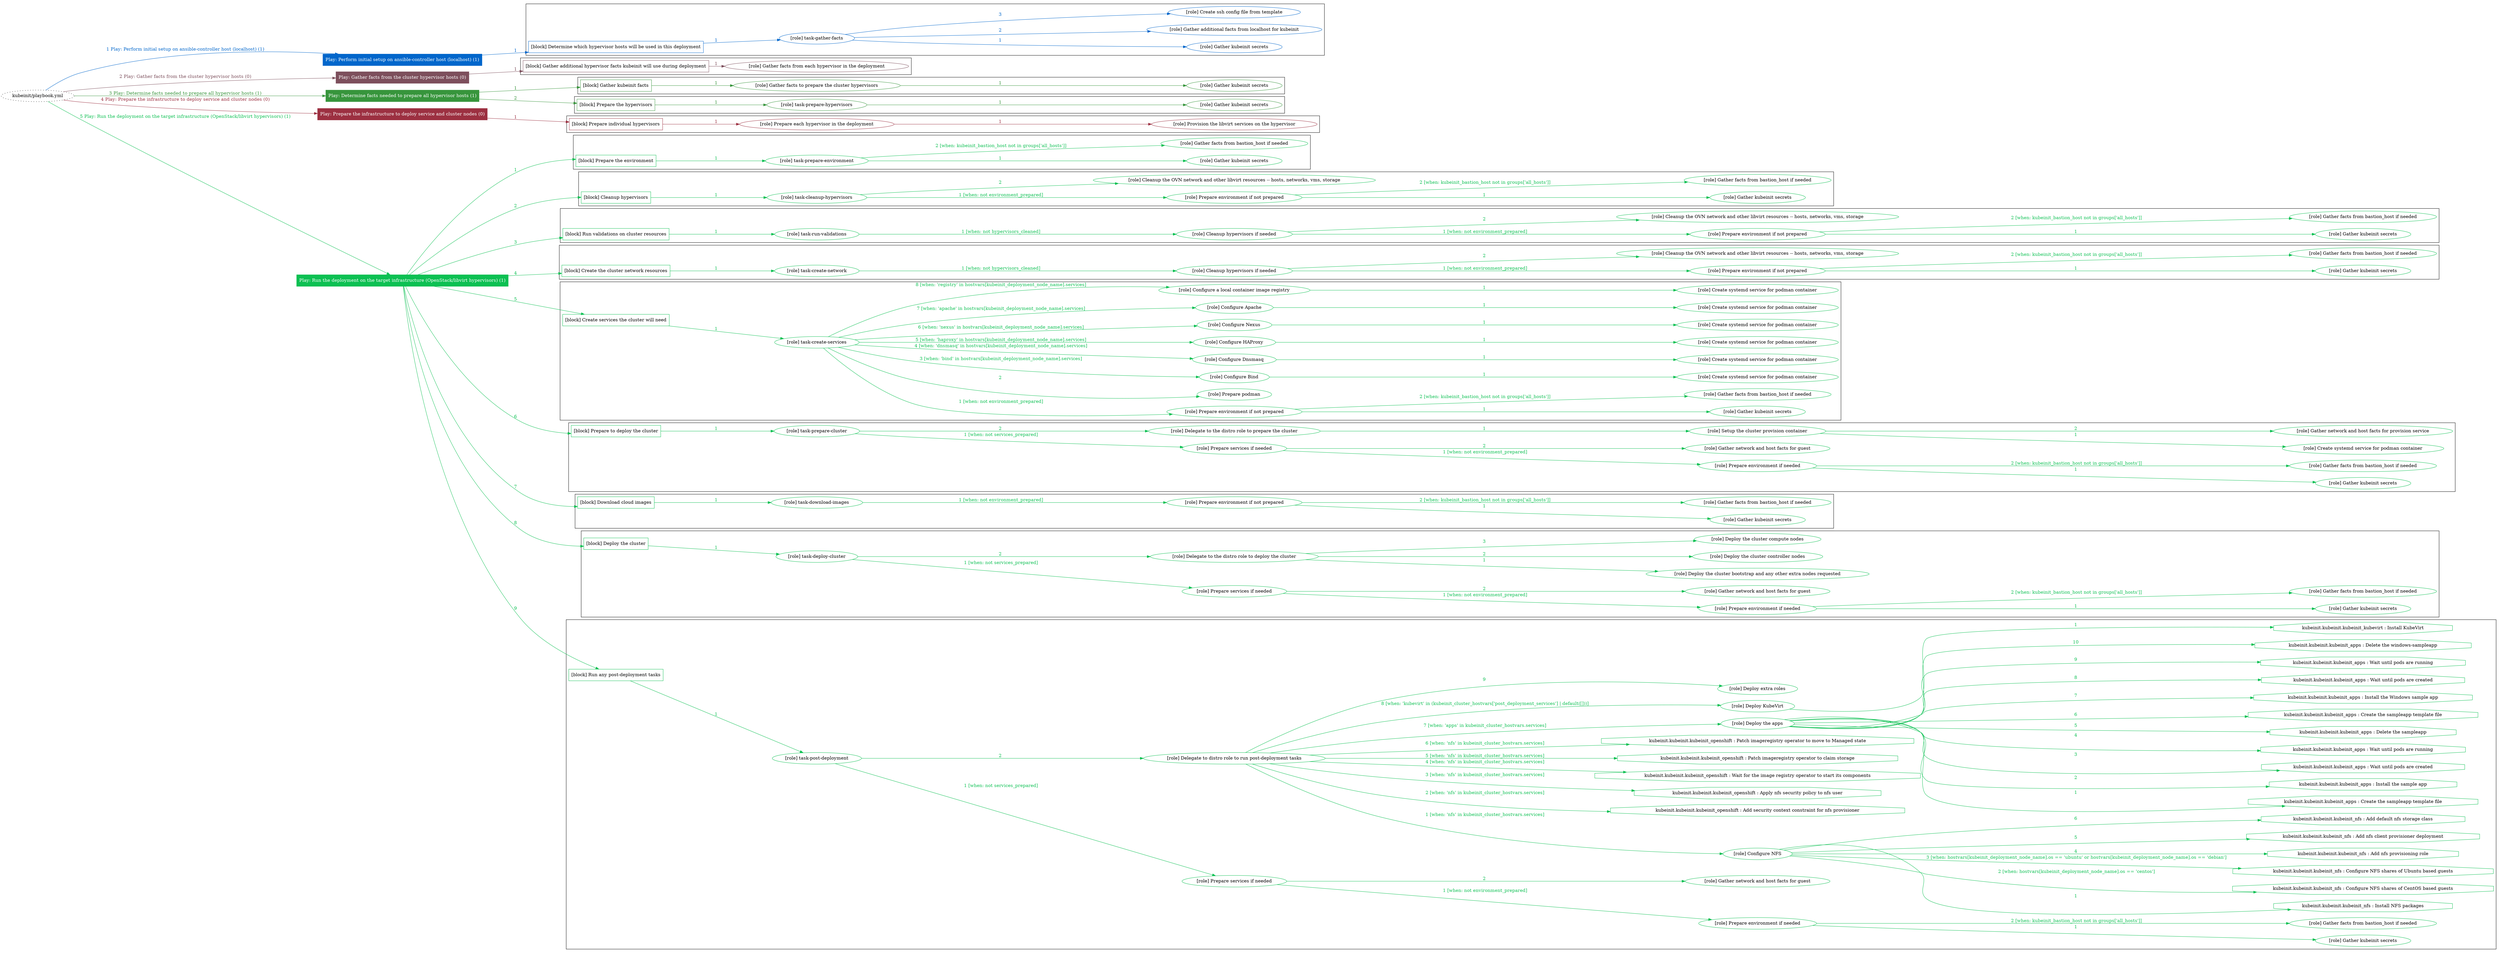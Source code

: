 digraph {
	graph [concentrate=true ordering=in rankdir=LR ratio=fill]
	edge [esep=5 sep=10]
	"kubeinit/playbook.yml" [URL="/home/runner/work/kubeinit/kubeinit/kubeinit/playbook.yml" id=playbook_d7ff18bf style=dotted]
	"kubeinit/playbook.yml" -> play_3ee1ae3d [label="1 Play: Perform initial setup on ansible-controller host (localhost) (1)" color="#0166cb" fontcolor="#0166cb" id=edge_play_3ee1ae3d labeltooltip="1 Play: Perform initial setup on ansible-controller host (localhost) (1)" tooltip="1 Play: Perform initial setup on ansible-controller host (localhost) (1)"]
	subgraph "Play: Perform initial setup on ansible-controller host (localhost) (1)" {
		play_3ee1ae3d [label="Play: Perform initial setup on ansible-controller host (localhost) (1)" URL="/home/runner/work/kubeinit/kubeinit/kubeinit/playbook.yml" color="#0166cb" fontcolor="#ffffff" id=play_3ee1ae3d shape=box style=filled tooltip=localhost]
		play_3ee1ae3d -> block_65e2e54a [label=1 color="#0166cb" fontcolor="#0166cb" id=edge_block_65e2e54a labeltooltip=1 tooltip=1]
		subgraph cluster_block_65e2e54a {
			block_65e2e54a [label="[block] Determine which hypervisor hosts will be used in this deployment" URL="/home/runner/work/kubeinit/kubeinit/kubeinit/playbook.yml" color="#0166cb" id=block_65e2e54a labeltooltip="Determine which hypervisor hosts will be used in this deployment" shape=box tooltip="Determine which hypervisor hosts will be used in this deployment"]
			block_65e2e54a -> role_c64e0e29 [label="1 " color="#0166cb" fontcolor="#0166cb" id=edge_role_c64e0e29 labeltooltip="1 " tooltip="1 "]
			subgraph "task-gather-facts" {
				role_c64e0e29 [label="[role] task-gather-facts" URL="/home/runner/work/kubeinit/kubeinit/kubeinit/playbook.yml" color="#0166cb" id=role_c64e0e29 tooltip="task-gather-facts"]
				role_c64e0e29 -> role_b08be06f [label="1 " color="#0166cb" fontcolor="#0166cb" id=edge_role_b08be06f labeltooltip="1 " tooltip="1 "]
				subgraph "Gather kubeinit secrets" {
					role_b08be06f [label="[role] Gather kubeinit secrets" URL="/home/runner/.ansible/collections/ansible_collections/kubeinit/kubeinit/roles/kubeinit_prepare/tasks/build_hypervisors_group.yml" color="#0166cb" id=role_b08be06f tooltip="Gather kubeinit secrets"]
				}
				role_c64e0e29 -> role_cc99cad4 [label="2 " color="#0166cb" fontcolor="#0166cb" id=edge_role_cc99cad4 labeltooltip="2 " tooltip="2 "]
				subgraph "Gather additional facts from localhost for kubeinit" {
					role_cc99cad4 [label="[role] Gather additional facts from localhost for kubeinit" URL="/home/runner/.ansible/collections/ansible_collections/kubeinit/kubeinit/roles/kubeinit_prepare/tasks/build_hypervisors_group.yml" color="#0166cb" id=role_cc99cad4 tooltip="Gather additional facts from localhost for kubeinit"]
				}
				role_c64e0e29 -> role_6e73726b [label="3 " color="#0166cb" fontcolor="#0166cb" id=edge_role_6e73726b labeltooltip="3 " tooltip="3 "]
				subgraph "Create ssh config file from template" {
					role_6e73726b [label="[role] Create ssh config file from template" URL="/home/runner/.ansible/collections/ansible_collections/kubeinit/kubeinit/roles/kubeinit_prepare/tasks/build_hypervisors_group.yml" color="#0166cb" id=role_6e73726b tooltip="Create ssh config file from template"]
				}
			}
		}
	}
	"kubeinit/playbook.yml" -> play_b983b3db [label="2 Play: Gather facts from the cluster hypervisor hosts (0)" color="#7d4f5c" fontcolor="#7d4f5c" id=edge_play_b983b3db labeltooltip="2 Play: Gather facts from the cluster hypervisor hosts (0)" tooltip="2 Play: Gather facts from the cluster hypervisor hosts (0)"]
	subgraph "Play: Gather facts from the cluster hypervisor hosts (0)" {
		play_b983b3db [label="Play: Gather facts from the cluster hypervisor hosts (0)" URL="/home/runner/work/kubeinit/kubeinit/kubeinit/playbook.yml" color="#7d4f5c" fontcolor="#ffffff" id=play_b983b3db shape=box style=filled tooltip="Play: Gather facts from the cluster hypervisor hosts (0)"]
		play_b983b3db -> block_679325f4 [label=1 color="#7d4f5c" fontcolor="#7d4f5c" id=edge_block_679325f4 labeltooltip=1 tooltip=1]
		subgraph cluster_block_679325f4 {
			block_679325f4 [label="[block] Gather additional hypervisor facts kubeinit will use during deployment" URL="/home/runner/work/kubeinit/kubeinit/kubeinit/playbook.yml" color="#7d4f5c" id=block_679325f4 labeltooltip="Gather additional hypervisor facts kubeinit will use during deployment" shape=box tooltip="Gather additional hypervisor facts kubeinit will use during deployment"]
			block_679325f4 -> role_65ff6534 [label="1 " color="#7d4f5c" fontcolor="#7d4f5c" id=edge_role_65ff6534 labeltooltip="1 " tooltip="1 "]
			subgraph "Gather facts from each hypervisor in the deployment" {
				role_65ff6534 [label="[role] Gather facts from each hypervisor in the deployment" URL="/home/runner/work/kubeinit/kubeinit/kubeinit/playbook.yml" color="#7d4f5c" id=role_65ff6534 tooltip="Gather facts from each hypervisor in the deployment"]
			}
		}
	}
	"kubeinit/playbook.yml" -> play_31929e60 [label="3 Play: Determine facts needed to prepare all hypervisor hosts (1)" color="#37953c" fontcolor="#37953c" id=edge_play_31929e60 labeltooltip="3 Play: Determine facts needed to prepare all hypervisor hosts (1)" tooltip="3 Play: Determine facts needed to prepare all hypervisor hosts (1)"]
	subgraph "Play: Determine facts needed to prepare all hypervisor hosts (1)" {
		play_31929e60 [label="Play: Determine facts needed to prepare all hypervisor hosts (1)" URL="/home/runner/work/kubeinit/kubeinit/kubeinit/playbook.yml" color="#37953c" fontcolor="#ffffff" id=play_31929e60 shape=box style=filled tooltip=localhost]
		play_31929e60 -> block_55082ad6 [label=1 color="#37953c" fontcolor="#37953c" id=edge_block_55082ad6 labeltooltip=1 tooltip=1]
		subgraph cluster_block_55082ad6 {
			block_55082ad6 [label="[block] Gather kubeinit facts" URL="/home/runner/work/kubeinit/kubeinit/kubeinit/playbook.yml" color="#37953c" id=block_55082ad6 labeltooltip="Gather kubeinit facts" shape=box tooltip="Gather kubeinit facts"]
			block_55082ad6 -> role_cd26ceac [label="1 " color="#37953c" fontcolor="#37953c" id=edge_role_cd26ceac labeltooltip="1 " tooltip="1 "]
			subgraph "Gather facts to prepare the cluster hypervisors" {
				role_cd26ceac [label="[role] Gather facts to prepare the cluster hypervisors" URL="/home/runner/work/kubeinit/kubeinit/kubeinit/playbook.yml" color="#37953c" id=role_cd26ceac tooltip="Gather facts to prepare the cluster hypervisors"]
				role_cd26ceac -> role_1fa93a6d [label="1 " color="#37953c" fontcolor="#37953c" id=edge_role_1fa93a6d labeltooltip="1 " tooltip="1 "]
				subgraph "Gather kubeinit secrets" {
					role_1fa93a6d [label="[role] Gather kubeinit secrets" URL="/home/runner/.ansible/collections/ansible_collections/kubeinit/kubeinit/roles/kubeinit_prepare/tasks/gather_kubeinit_facts.yml" color="#37953c" id=role_1fa93a6d tooltip="Gather kubeinit secrets"]
				}
			}
		}
		play_31929e60 -> block_e338b9bc [label=2 color="#37953c" fontcolor="#37953c" id=edge_block_e338b9bc labeltooltip=2 tooltip=2]
		subgraph cluster_block_e338b9bc {
			block_e338b9bc [label="[block] Prepare the hypervisors" URL="/home/runner/work/kubeinit/kubeinit/kubeinit/playbook.yml" color="#37953c" id=block_e338b9bc labeltooltip="Prepare the hypervisors" shape=box tooltip="Prepare the hypervisors"]
			block_e338b9bc -> role_5c413543 [label="1 " color="#37953c" fontcolor="#37953c" id=edge_role_5c413543 labeltooltip="1 " tooltip="1 "]
			subgraph "task-prepare-hypervisors" {
				role_5c413543 [label="[role] task-prepare-hypervisors" URL="/home/runner/work/kubeinit/kubeinit/kubeinit/playbook.yml" color="#37953c" id=role_5c413543 tooltip="task-prepare-hypervisors"]
				role_5c413543 -> role_6d90e6fc [label="1 " color="#37953c" fontcolor="#37953c" id=edge_role_6d90e6fc labeltooltip="1 " tooltip="1 "]
				subgraph "Gather kubeinit secrets" {
					role_6d90e6fc [label="[role] Gather kubeinit secrets" URL="/home/runner/.ansible/collections/ansible_collections/kubeinit/kubeinit/roles/kubeinit_prepare/tasks/gather_kubeinit_facts.yml" color="#37953c" id=role_6d90e6fc tooltip="Gather kubeinit secrets"]
				}
			}
		}
	}
	"kubeinit/playbook.yml" -> play_e8cfeb0b [label="4 Play: Prepare the infrastructure to deploy service and cluster nodes (0)" color="#9c3041" fontcolor="#9c3041" id=edge_play_e8cfeb0b labeltooltip="4 Play: Prepare the infrastructure to deploy service and cluster nodes (0)" tooltip="4 Play: Prepare the infrastructure to deploy service and cluster nodes (0)"]
	subgraph "Play: Prepare the infrastructure to deploy service and cluster nodes (0)" {
		play_e8cfeb0b [label="Play: Prepare the infrastructure to deploy service and cluster nodes (0)" URL="/home/runner/work/kubeinit/kubeinit/kubeinit/playbook.yml" color="#9c3041" fontcolor="#ffffff" id=play_e8cfeb0b shape=box style=filled tooltip="Play: Prepare the infrastructure to deploy service and cluster nodes (0)"]
		play_e8cfeb0b -> block_1cf1b6fb [label=1 color="#9c3041" fontcolor="#9c3041" id=edge_block_1cf1b6fb labeltooltip=1 tooltip=1]
		subgraph cluster_block_1cf1b6fb {
			block_1cf1b6fb [label="[block] Prepare individual hypervisors" URL="/home/runner/work/kubeinit/kubeinit/kubeinit/playbook.yml" color="#9c3041" id=block_1cf1b6fb labeltooltip="Prepare individual hypervisors" shape=box tooltip="Prepare individual hypervisors"]
			block_1cf1b6fb -> role_6ac475ec [label="1 " color="#9c3041" fontcolor="#9c3041" id=edge_role_6ac475ec labeltooltip="1 " tooltip="1 "]
			subgraph "Prepare each hypervisor in the deployment" {
				role_6ac475ec [label="[role] Prepare each hypervisor in the deployment" URL="/home/runner/work/kubeinit/kubeinit/kubeinit/playbook.yml" color="#9c3041" id=role_6ac475ec tooltip="Prepare each hypervisor in the deployment"]
				role_6ac475ec -> role_82bb49d2 [label="1 " color="#9c3041" fontcolor="#9c3041" id=edge_role_82bb49d2 labeltooltip="1 " tooltip="1 "]
				subgraph "Provision the libvirt services on the hypervisor" {
					role_82bb49d2 [label="[role] Provision the libvirt services on the hypervisor" URL="/home/runner/.ansible/collections/ansible_collections/kubeinit/kubeinit/roles/kubeinit_prepare/tasks/prepare_hypervisor.yml" color="#9c3041" id=role_82bb49d2 tooltip="Provision the libvirt services on the hypervisor"]
				}
			}
		}
	}
	"kubeinit/playbook.yml" -> play_f67b6af0 [label="5 Play: Run the deployment on the target infrastructure (OpenStack/libvirt hypervisors) (1)" color="#0cc052" fontcolor="#0cc052" id=edge_play_f67b6af0 labeltooltip="5 Play: Run the deployment on the target infrastructure (OpenStack/libvirt hypervisors) (1)" tooltip="5 Play: Run the deployment on the target infrastructure (OpenStack/libvirt hypervisors) (1)"]
	subgraph "Play: Run the deployment on the target infrastructure (OpenStack/libvirt hypervisors) (1)" {
		play_f67b6af0 [label="Play: Run the deployment on the target infrastructure (OpenStack/libvirt hypervisors) (1)" URL="/home/runner/work/kubeinit/kubeinit/kubeinit/playbook.yml" color="#0cc052" fontcolor="#ffffff" id=play_f67b6af0 shape=box style=filled tooltip=localhost]
		play_f67b6af0 -> block_64fb7a37 [label=1 color="#0cc052" fontcolor="#0cc052" id=edge_block_64fb7a37 labeltooltip=1 tooltip=1]
		subgraph cluster_block_64fb7a37 {
			block_64fb7a37 [label="[block] Prepare the environment" URL="/home/runner/work/kubeinit/kubeinit/kubeinit/playbook.yml" color="#0cc052" id=block_64fb7a37 labeltooltip="Prepare the environment" shape=box tooltip="Prepare the environment"]
			block_64fb7a37 -> role_7431d315 [label="1 " color="#0cc052" fontcolor="#0cc052" id=edge_role_7431d315 labeltooltip="1 " tooltip="1 "]
			subgraph "task-prepare-environment" {
				role_7431d315 [label="[role] task-prepare-environment" URL="/home/runner/work/kubeinit/kubeinit/kubeinit/playbook.yml" color="#0cc052" id=role_7431d315 tooltip="task-prepare-environment"]
				role_7431d315 -> role_21724d4e [label="1 " color="#0cc052" fontcolor="#0cc052" id=edge_role_21724d4e labeltooltip="1 " tooltip="1 "]
				subgraph "Gather kubeinit secrets" {
					role_21724d4e [label="[role] Gather kubeinit secrets" URL="/home/runner/.ansible/collections/ansible_collections/kubeinit/kubeinit/roles/kubeinit_prepare/tasks/gather_kubeinit_facts.yml" color="#0cc052" id=role_21724d4e tooltip="Gather kubeinit secrets"]
				}
				role_7431d315 -> role_02a9cecf [label="2 [when: kubeinit_bastion_host not in groups['all_hosts']]" color="#0cc052" fontcolor="#0cc052" id=edge_role_02a9cecf labeltooltip="2 [when: kubeinit_bastion_host not in groups['all_hosts']]" tooltip="2 [when: kubeinit_bastion_host not in groups['all_hosts']]"]
				subgraph "Gather facts from bastion_host if needed" {
					role_02a9cecf [label="[role] Gather facts from bastion_host if needed" URL="/home/runner/.ansible/collections/ansible_collections/kubeinit/kubeinit/roles/kubeinit_prepare/tasks/main.yml" color="#0cc052" id=role_02a9cecf tooltip="Gather facts from bastion_host if needed"]
				}
			}
		}
		play_f67b6af0 -> block_67c8427e [label=2 color="#0cc052" fontcolor="#0cc052" id=edge_block_67c8427e labeltooltip=2 tooltip=2]
		subgraph cluster_block_67c8427e {
			block_67c8427e [label="[block] Cleanup hypervisors" URL="/home/runner/work/kubeinit/kubeinit/kubeinit/playbook.yml" color="#0cc052" id=block_67c8427e labeltooltip="Cleanup hypervisors" shape=box tooltip="Cleanup hypervisors"]
			block_67c8427e -> role_3658daec [label="1 " color="#0cc052" fontcolor="#0cc052" id=edge_role_3658daec labeltooltip="1 " tooltip="1 "]
			subgraph "task-cleanup-hypervisors" {
				role_3658daec [label="[role] task-cleanup-hypervisors" URL="/home/runner/work/kubeinit/kubeinit/kubeinit/playbook.yml" color="#0cc052" id=role_3658daec tooltip="task-cleanup-hypervisors"]
				role_3658daec -> role_02a9935c [label="1 [when: not environment_prepared]" color="#0cc052" fontcolor="#0cc052" id=edge_role_02a9935c labeltooltip="1 [when: not environment_prepared]" tooltip="1 [when: not environment_prepared]"]
				subgraph "Prepare environment if not prepared" {
					role_02a9935c [label="[role] Prepare environment if not prepared" URL="/home/runner/.ansible/collections/ansible_collections/kubeinit/kubeinit/roles/kubeinit_libvirt/tasks/cleanup_hypervisors.yml" color="#0cc052" id=role_02a9935c tooltip="Prepare environment if not prepared"]
					role_02a9935c -> role_c7944ed3 [label="1 " color="#0cc052" fontcolor="#0cc052" id=edge_role_c7944ed3 labeltooltip="1 " tooltip="1 "]
					subgraph "Gather kubeinit secrets" {
						role_c7944ed3 [label="[role] Gather kubeinit secrets" URL="/home/runner/.ansible/collections/ansible_collections/kubeinit/kubeinit/roles/kubeinit_prepare/tasks/gather_kubeinit_facts.yml" color="#0cc052" id=role_c7944ed3 tooltip="Gather kubeinit secrets"]
					}
					role_02a9935c -> role_986a1728 [label="2 [when: kubeinit_bastion_host not in groups['all_hosts']]" color="#0cc052" fontcolor="#0cc052" id=edge_role_986a1728 labeltooltip="2 [when: kubeinit_bastion_host not in groups['all_hosts']]" tooltip="2 [when: kubeinit_bastion_host not in groups['all_hosts']]"]
					subgraph "Gather facts from bastion_host if needed" {
						role_986a1728 [label="[role] Gather facts from bastion_host if needed" URL="/home/runner/.ansible/collections/ansible_collections/kubeinit/kubeinit/roles/kubeinit_prepare/tasks/main.yml" color="#0cc052" id=role_986a1728 tooltip="Gather facts from bastion_host if needed"]
					}
				}
				role_3658daec -> role_862fd041 [label="2 " color="#0cc052" fontcolor="#0cc052" id=edge_role_862fd041 labeltooltip="2 " tooltip="2 "]
				subgraph "Cleanup the OVN network and other libvirt resources -- hosts, networks, vms, storage" {
					role_862fd041 [label="[role] Cleanup the OVN network and other libvirt resources -- hosts, networks, vms, storage" URL="/home/runner/.ansible/collections/ansible_collections/kubeinit/kubeinit/roles/kubeinit_libvirt/tasks/cleanup_hypervisors.yml" color="#0cc052" id=role_862fd041 tooltip="Cleanup the OVN network and other libvirt resources -- hosts, networks, vms, storage"]
				}
			}
		}
		play_f67b6af0 -> block_4fde4205 [label=3 color="#0cc052" fontcolor="#0cc052" id=edge_block_4fde4205 labeltooltip=3 tooltip=3]
		subgraph cluster_block_4fde4205 {
			block_4fde4205 [label="[block] Run validations on cluster resources" URL="/home/runner/work/kubeinit/kubeinit/kubeinit/playbook.yml" color="#0cc052" id=block_4fde4205 labeltooltip="Run validations on cluster resources" shape=box tooltip="Run validations on cluster resources"]
			block_4fde4205 -> role_6917bd1e [label="1 " color="#0cc052" fontcolor="#0cc052" id=edge_role_6917bd1e labeltooltip="1 " tooltip="1 "]
			subgraph "task-run-validations" {
				role_6917bd1e [label="[role] task-run-validations" URL="/home/runner/work/kubeinit/kubeinit/kubeinit/playbook.yml" color="#0cc052" id=role_6917bd1e tooltip="task-run-validations"]
				role_6917bd1e -> role_d82bd377 [label="1 [when: not hypervisors_cleaned]" color="#0cc052" fontcolor="#0cc052" id=edge_role_d82bd377 labeltooltip="1 [when: not hypervisors_cleaned]" tooltip="1 [when: not hypervisors_cleaned]"]
				subgraph "Cleanup hypervisors if needed" {
					role_d82bd377 [label="[role] Cleanup hypervisors if needed" URL="/home/runner/.ansible/collections/ansible_collections/kubeinit/kubeinit/roles/kubeinit_validations/tasks/main.yml" color="#0cc052" id=role_d82bd377 tooltip="Cleanup hypervisors if needed"]
					role_d82bd377 -> role_fe5ed19d [label="1 [when: not environment_prepared]" color="#0cc052" fontcolor="#0cc052" id=edge_role_fe5ed19d labeltooltip="1 [when: not environment_prepared]" tooltip="1 [when: not environment_prepared]"]
					subgraph "Prepare environment if not prepared" {
						role_fe5ed19d [label="[role] Prepare environment if not prepared" URL="/home/runner/.ansible/collections/ansible_collections/kubeinit/kubeinit/roles/kubeinit_libvirt/tasks/cleanup_hypervisors.yml" color="#0cc052" id=role_fe5ed19d tooltip="Prepare environment if not prepared"]
						role_fe5ed19d -> role_335c8f19 [label="1 " color="#0cc052" fontcolor="#0cc052" id=edge_role_335c8f19 labeltooltip="1 " tooltip="1 "]
						subgraph "Gather kubeinit secrets" {
							role_335c8f19 [label="[role] Gather kubeinit secrets" URL="/home/runner/.ansible/collections/ansible_collections/kubeinit/kubeinit/roles/kubeinit_prepare/tasks/gather_kubeinit_facts.yml" color="#0cc052" id=role_335c8f19 tooltip="Gather kubeinit secrets"]
						}
						role_fe5ed19d -> role_9db65bc8 [label="2 [when: kubeinit_bastion_host not in groups['all_hosts']]" color="#0cc052" fontcolor="#0cc052" id=edge_role_9db65bc8 labeltooltip="2 [when: kubeinit_bastion_host not in groups['all_hosts']]" tooltip="2 [when: kubeinit_bastion_host not in groups['all_hosts']]"]
						subgraph "Gather facts from bastion_host if needed" {
							role_9db65bc8 [label="[role] Gather facts from bastion_host if needed" URL="/home/runner/.ansible/collections/ansible_collections/kubeinit/kubeinit/roles/kubeinit_prepare/tasks/main.yml" color="#0cc052" id=role_9db65bc8 tooltip="Gather facts from bastion_host if needed"]
						}
					}
					role_d82bd377 -> role_f9c09a36 [label="2 " color="#0cc052" fontcolor="#0cc052" id=edge_role_f9c09a36 labeltooltip="2 " tooltip="2 "]
					subgraph "Cleanup the OVN network and other libvirt resources -- hosts, networks, vms, storage" {
						role_f9c09a36 [label="[role] Cleanup the OVN network and other libvirt resources -- hosts, networks, vms, storage" URL="/home/runner/.ansible/collections/ansible_collections/kubeinit/kubeinit/roles/kubeinit_libvirt/tasks/cleanup_hypervisors.yml" color="#0cc052" id=role_f9c09a36 tooltip="Cleanup the OVN network and other libvirt resources -- hosts, networks, vms, storage"]
					}
				}
			}
		}
		play_f67b6af0 -> block_c8aa580d [label=4 color="#0cc052" fontcolor="#0cc052" id=edge_block_c8aa580d labeltooltip=4 tooltip=4]
		subgraph cluster_block_c8aa580d {
			block_c8aa580d [label="[block] Create the cluster network resources" URL="/home/runner/work/kubeinit/kubeinit/kubeinit/playbook.yml" color="#0cc052" id=block_c8aa580d labeltooltip="Create the cluster network resources" shape=box tooltip="Create the cluster network resources"]
			block_c8aa580d -> role_5cf7c354 [label="1 " color="#0cc052" fontcolor="#0cc052" id=edge_role_5cf7c354 labeltooltip="1 " tooltip="1 "]
			subgraph "task-create-network" {
				role_5cf7c354 [label="[role] task-create-network" URL="/home/runner/work/kubeinit/kubeinit/kubeinit/playbook.yml" color="#0cc052" id=role_5cf7c354 tooltip="task-create-network"]
				role_5cf7c354 -> role_881dcae1 [label="1 [when: not hypervisors_cleaned]" color="#0cc052" fontcolor="#0cc052" id=edge_role_881dcae1 labeltooltip="1 [when: not hypervisors_cleaned]" tooltip="1 [when: not hypervisors_cleaned]"]
				subgraph "Cleanup hypervisors if needed" {
					role_881dcae1 [label="[role] Cleanup hypervisors if needed" URL="/home/runner/.ansible/collections/ansible_collections/kubeinit/kubeinit/roles/kubeinit_libvirt/tasks/create_network.yml" color="#0cc052" id=role_881dcae1 tooltip="Cleanup hypervisors if needed"]
					role_881dcae1 -> role_0bccb54e [label="1 [when: not environment_prepared]" color="#0cc052" fontcolor="#0cc052" id=edge_role_0bccb54e labeltooltip="1 [when: not environment_prepared]" tooltip="1 [when: not environment_prepared]"]
					subgraph "Prepare environment if not prepared" {
						role_0bccb54e [label="[role] Prepare environment if not prepared" URL="/home/runner/.ansible/collections/ansible_collections/kubeinit/kubeinit/roles/kubeinit_libvirt/tasks/cleanup_hypervisors.yml" color="#0cc052" id=role_0bccb54e tooltip="Prepare environment if not prepared"]
						role_0bccb54e -> role_f603e9ae [label="1 " color="#0cc052" fontcolor="#0cc052" id=edge_role_f603e9ae labeltooltip="1 " tooltip="1 "]
						subgraph "Gather kubeinit secrets" {
							role_f603e9ae [label="[role] Gather kubeinit secrets" URL="/home/runner/.ansible/collections/ansible_collections/kubeinit/kubeinit/roles/kubeinit_prepare/tasks/gather_kubeinit_facts.yml" color="#0cc052" id=role_f603e9ae tooltip="Gather kubeinit secrets"]
						}
						role_0bccb54e -> role_dd976c96 [label="2 [when: kubeinit_bastion_host not in groups['all_hosts']]" color="#0cc052" fontcolor="#0cc052" id=edge_role_dd976c96 labeltooltip="2 [when: kubeinit_bastion_host not in groups['all_hosts']]" tooltip="2 [when: kubeinit_bastion_host not in groups['all_hosts']]"]
						subgraph "Gather facts from bastion_host if needed" {
							role_dd976c96 [label="[role] Gather facts from bastion_host if needed" URL="/home/runner/.ansible/collections/ansible_collections/kubeinit/kubeinit/roles/kubeinit_prepare/tasks/main.yml" color="#0cc052" id=role_dd976c96 tooltip="Gather facts from bastion_host if needed"]
						}
					}
					role_881dcae1 -> role_a6e5c8b8 [label="2 " color="#0cc052" fontcolor="#0cc052" id=edge_role_a6e5c8b8 labeltooltip="2 " tooltip="2 "]
					subgraph "Cleanup the OVN network and other libvirt resources -- hosts, networks, vms, storage" {
						role_a6e5c8b8 [label="[role] Cleanup the OVN network and other libvirt resources -- hosts, networks, vms, storage" URL="/home/runner/.ansible/collections/ansible_collections/kubeinit/kubeinit/roles/kubeinit_libvirt/tasks/cleanup_hypervisors.yml" color="#0cc052" id=role_a6e5c8b8 tooltip="Cleanup the OVN network and other libvirt resources -- hosts, networks, vms, storage"]
					}
				}
			}
		}
		play_f67b6af0 -> block_608940cc [label=5 color="#0cc052" fontcolor="#0cc052" id=edge_block_608940cc labeltooltip=5 tooltip=5]
		subgraph cluster_block_608940cc {
			block_608940cc [label="[block] Create services the cluster will need" URL="/home/runner/work/kubeinit/kubeinit/kubeinit/playbook.yml" color="#0cc052" id=block_608940cc labeltooltip="Create services the cluster will need" shape=box tooltip="Create services the cluster will need"]
			block_608940cc -> role_82a4c224 [label="1 " color="#0cc052" fontcolor="#0cc052" id=edge_role_82a4c224 labeltooltip="1 " tooltip="1 "]
			subgraph "task-create-services" {
				role_82a4c224 [label="[role] task-create-services" URL="/home/runner/work/kubeinit/kubeinit/kubeinit/playbook.yml" color="#0cc052" id=role_82a4c224 tooltip="task-create-services"]
				role_82a4c224 -> role_10ace13d [label="1 [when: not environment_prepared]" color="#0cc052" fontcolor="#0cc052" id=edge_role_10ace13d labeltooltip="1 [when: not environment_prepared]" tooltip="1 [when: not environment_prepared]"]
				subgraph "Prepare environment if not prepared" {
					role_10ace13d [label="[role] Prepare environment if not prepared" URL="/home/runner/.ansible/collections/ansible_collections/kubeinit/kubeinit/roles/kubeinit_services/tasks/main.yml" color="#0cc052" id=role_10ace13d tooltip="Prepare environment if not prepared"]
					role_10ace13d -> role_75b17b51 [label="1 " color="#0cc052" fontcolor="#0cc052" id=edge_role_75b17b51 labeltooltip="1 " tooltip="1 "]
					subgraph "Gather kubeinit secrets" {
						role_75b17b51 [label="[role] Gather kubeinit secrets" URL="/home/runner/.ansible/collections/ansible_collections/kubeinit/kubeinit/roles/kubeinit_prepare/tasks/gather_kubeinit_facts.yml" color="#0cc052" id=role_75b17b51 tooltip="Gather kubeinit secrets"]
					}
					role_10ace13d -> role_5935a2e0 [label="2 [when: kubeinit_bastion_host not in groups['all_hosts']]" color="#0cc052" fontcolor="#0cc052" id=edge_role_5935a2e0 labeltooltip="2 [when: kubeinit_bastion_host not in groups['all_hosts']]" tooltip="2 [when: kubeinit_bastion_host not in groups['all_hosts']]"]
					subgraph "Gather facts from bastion_host if needed" {
						role_5935a2e0 [label="[role] Gather facts from bastion_host if needed" URL="/home/runner/.ansible/collections/ansible_collections/kubeinit/kubeinit/roles/kubeinit_prepare/tasks/main.yml" color="#0cc052" id=role_5935a2e0 tooltip="Gather facts from bastion_host if needed"]
					}
				}
				role_82a4c224 -> role_8bedca33 [label="2 " color="#0cc052" fontcolor="#0cc052" id=edge_role_8bedca33 labeltooltip="2 " tooltip="2 "]
				subgraph "Prepare podman" {
					role_8bedca33 [label="[role] Prepare podman" URL="/home/runner/.ansible/collections/ansible_collections/kubeinit/kubeinit/roles/kubeinit_services/tasks/00_create_service_pod.yml" color="#0cc052" id=role_8bedca33 tooltip="Prepare podman"]
				}
				role_82a4c224 -> role_34a87c02 [label="3 [when: 'bind' in hostvars[kubeinit_deployment_node_name].services]" color="#0cc052" fontcolor="#0cc052" id=edge_role_34a87c02 labeltooltip="3 [when: 'bind' in hostvars[kubeinit_deployment_node_name].services]" tooltip="3 [when: 'bind' in hostvars[kubeinit_deployment_node_name].services]"]
				subgraph "Configure Bind" {
					role_34a87c02 [label="[role] Configure Bind" URL="/home/runner/.ansible/collections/ansible_collections/kubeinit/kubeinit/roles/kubeinit_services/tasks/start_services_containers.yml" color="#0cc052" id=role_34a87c02 tooltip="Configure Bind"]
					role_34a87c02 -> role_83adfef1 [label="1 " color="#0cc052" fontcolor="#0cc052" id=edge_role_83adfef1 labeltooltip="1 " tooltip="1 "]
					subgraph "Create systemd service for podman container" {
						role_83adfef1 [label="[role] Create systemd service for podman container" URL="/home/runner/.ansible/collections/ansible_collections/kubeinit/kubeinit/roles/kubeinit_bind/tasks/main.yml" color="#0cc052" id=role_83adfef1 tooltip="Create systemd service for podman container"]
					}
				}
				role_82a4c224 -> role_78e7d787 [label="4 [when: 'dnsmasq' in hostvars[kubeinit_deployment_node_name].services]" color="#0cc052" fontcolor="#0cc052" id=edge_role_78e7d787 labeltooltip="4 [when: 'dnsmasq' in hostvars[kubeinit_deployment_node_name].services]" tooltip="4 [when: 'dnsmasq' in hostvars[kubeinit_deployment_node_name].services]"]
				subgraph "Configure Dnsmasq" {
					role_78e7d787 [label="[role] Configure Dnsmasq" URL="/home/runner/.ansible/collections/ansible_collections/kubeinit/kubeinit/roles/kubeinit_services/tasks/start_services_containers.yml" color="#0cc052" id=role_78e7d787 tooltip="Configure Dnsmasq"]
					role_78e7d787 -> role_37ee474c [label="1 " color="#0cc052" fontcolor="#0cc052" id=edge_role_37ee474c labeltooltip="1 " tooltip="1 "]
					subgraph "Create systemd service for podman container" {
						role_37ee474c [label="[role] Create systemd service for podman container" URL="/home/runner/.ansible/collections/ansible_collections/kubeinit/kubeinit/roles/kubeinit_dnsmasq/tasks/main.yml" color="#0cc052" id=role_37ee474c tooltip="Create systemd service for podman container"]
					}
				}
				role_82a4c224 -> role_1b448fbf [label="5 [when: 'haproxy' in hostvars[kubeinit_deployment_node_name].services]" color="#0cc052" fontcolor="#0cc052" id=edge_role_1b448fbf labeltooltip="5 [when: 'haproxy' in hostvars[kubeinit_deployment_node_name].services]" tooltip="5 [when: 'haproxy' in hostvars[kubeinit_deployment_node_name].services]"]
				subgraph "Configure HAProxy" {
					role_1b448fbf [label="[role] Configure HAProxy" URL="/home/runner/.ansible/collections/ansible_collections/kubeinit/kubeinit/roles/kubeinit_services/tasks/start_services_containers.yml" color="#0cc052" id=role_1b448fbf tooltip="Configure HAProxy"]
					role_1b448fbf -> role_7e6c1227 [label="1 " color="#0cc052" fontcolor="#0cc052" id=edge_role_7e6c1227 labeltooltip="1 " tooltip="1 "]
					subgraph "Create systemd service for podman container" {
						role_7e6c1227 [label="[role] Create systemd service for podman container" URL="/home/runner/.ansible/collections/ansible_collections/kubeinit/kubeinit/roles/kubeinit_haproxy/tasks/main.yml" color="#0cc052" id=role_7e6c1227 tooltip="Create systemd service for podman container"]
					}
				}
				role_82a4c224 -> role_3c766b45 [label="6 [when: 'nexus' in hostvars[kubeinit_deployment_node_name].services]" color="#0cc052" fontcolor="#0cc052" id=edge_role_3c766b45 labeltooltip="6 [when: 'nexus' in hostvars[kubeinit_deployment_node_name].services]" tooltip="6 [when: 'nexus' in hostvars[kubeinit_deployment_node_name].services]"]
				subgraph "Configure Nexus" {
					role_3c766b45 [label="[role] Configure Nexus" URL="/home/runner/.ansible/collections/ansible_collections/kubeinit/kubeinit/roles/kubeinit_services/tasks/start_services_containers.yml" color="#0cc052" id=role_3c766b45 tooltip="Configure Nexus"]
					role_3c766b45 -> role_fbd0d466 [label="1 " color="#0cc052" fontcolor="#0cc052" id=edge_role_fbd0d466 labeltooltip="1 " tooltip="1 "]
					subgraph "Create systemd service for podman container" {
						role_fbd0d466 [label="[role] Create systemd service for podman container" URL="/home/runner/.ansible/collections/ansible_collections/kubeinit/kubeinit/roles/kubeinit_nexus/tasks/main.yml" color="#0cc052" id=role_fbd0d466 tooltip="Create systemd service for podman container"]
					}
				}
				role_82a4c224 -> role_286770d3 [label="7 [when: 'apache' in hostvars[kubeinit_deployment_node_name].services]" color="#0cc052" fontcolor="#0cc052" id=edge_role_286770d3 labeltooltip="7 [when: 'apache' in hostvars[kubeinit_deployment_node_name].services]" tooltip="7 [when: 'apache' in hostvars[kubeinit_deployment_node_name].services]"]
				subgraph "Configure Apache" {
					role_286770d3 [label="[role] Configure Apache" URL="/home/runner/.ansible/collections/ansible_collections/kubeinit/kubeinit/roles/kubeinit_services/tasks/start_services_containers.yml" color="#0cc052" id=role_286770d3 tooltip="Configure Apache"]
					role_286770d3 -> role_ff8392d7 [label="1 " color="#0cc052" fontcolor="#0cc052" id=edge_role_ff8392d7 labeltooltip="1 " tooltip="1 "]
					subgraph "Create systemd service for podman container" {
						role_ff8392d7 [label="[role] Create systemd service for podman container" URL="/home/runner/.ansible/collections/ansible_collections/kubeinit/kubeinit/roles/kubeinit_apache/tasks/main.yml" color="#0cc052" id=role_ff8392d7 tooltip="Create systemd service for podman container"]
					}
				}
				role_82a4c224 -> role_303fc7b3 [label="8 [when: 'registry' in hostvars[kubeinit_deployment_node_name].services]" color="#0cc052" fontcolor="#0cc052" id=edge_role_303fc7b3 labeltooltip="8 [when: 'registry' in hostvars[kubeinit_deployment_node_name].services]" tooltip="8 [when: 'registry' in hostvars[kubeinit_deployment_node_name].services]"]
				subgraph "Configure a local container image registry" {
					role_303fc7b3 [label="[role] Configure a local container image registry" URL="/home/runner/.ansible/collections/ansible_collections/kubeinit/kubeinit/roles/kubeinit_services/tasks/start_services_containers.yml" color="#0cc052" id=role_303fc7b3 tooltip="Configure a local container image registry"]
					role_303fc7b3 -> role_3b19b8ae [label="1 " color="#0cc052" fontcolor="#0cc052" id=edge_role_3b19b8ae labeltooltip="1 " tooltip="1 "]
					subgraph "Create systemd service for podman container" {
						role_3b19b8ae [label="[role] Create systemd service for podman container" URL="/home/runner/.ansible/collections/ansible_collections/kubeinit/kubeinit/roles/kubeinit_registry/tasks/main.yml" color="#0cc052" id=role_3b19b8ae tooltip="Create systemd service for podman container"]
					}
				}
			}
		}
		play_f67b6af0 -> block_555fc947 [label=6 color="#0cc052" fontcolor="#0cc052" id=edge_block_555fc947 labeltooltip=6 tooltip=6]
		subgraph cluster_block_555fc947 {
			block_555fc947 [label="[block] Prepare to deploy the cluster" URL="/home/runner/work/kubeinit/kubeinit/kubeinit/playbook.yml" color="#0cc052" id=block_555fc947 labeltooltip="Prepare to deploy the cluster" shape=box tooltip="Prepare to deploy the cluster"]
			block_555fc947 -> role_e27f92ec [label="1 " color="#0cc052" fontcolor="#0cc052" id=edge_role_e27f92ec labeltooltip="1 " tooltip="1 "]
			subgraph "task-prepare-cluster" {
				role_e27f92ec [label="[role] task-prepare-cluster" URL="/home/runner/work/kubeinit/kubeinit/kubeinit/playbook.yml" color="#0cc052" id=role_e27f92ec tooltip="task-prepare-cluster"]
				role_e27f92ec -> role_49248073 [label="1 [when: not services_prepared]" color="#0cc052" fontcolor="#0cc052" id=edge_role_49248073 labeltooltip="1 [when: not services_prepared]" tooltip="1 [when: not services_prepared]"]
				subgraph "Prepare services if needed" {
					role_49248073 [label="[role] Prepare services if needed" URL="/home/runner/.ansible/collections/ansible_collections/kubeinit/kubeinit/roles/kubeinit_prepare/tasks/prepare_cluster.yml" color="#0cc052" id=role_49248073 tooltip="Prepare services if needed"]
					role_49248073 -> role_a23ef3e8 [label="1 [when: not environment_prepared]" color="#0cc052" fontcolor="#0cc052" id=edge_role_a23ef3e8 labeltooltip="1 [when: not environment_prepared]" tooltip="1 [when: not environment_prepared]"]
					subgraph "Prepare environment if needed" {
						role_a23ef3e8 [label="[role] Prepare environment if needed" URL="/home/runner/.ansible/collections/ansible_collections/kubeinit/kubeinit/roles/kubeinit_services/tasks/prepare_services.yml" color="#0cc052" id=role_a23ef3e8 tooltip="Prepare environment if needed"]
						role_a23ef3e8 -> role_f9cf3b0d [label="1 " color="#0cc052" fontcolor="#0cc052" id=edge_role_f9cf3b0d labeltooltip="1 " tooltip="1 "]
						subgraph "Gather kubeinit secrets" {
							role_f9cf3b0d [label="[role] Gather kubeinit secrets" URL="/home/runner/.ansible/collections/ansible_collections/kubeinit/kubeinit/roles/kubeinit_prepare/tasks/gather_kubeinit_facts.yml" color="#0cc052" id=role_f9cf3b0d tooltip="Gather kubeinit secrets"]
						}
						role_a23ef3e8 -> role_3f9b29fa [label="2 [when: kubeinit_bastion_host not in groups['all_hosts']]" color="#0cc052" fontcolor="#0cc052" id=edge_role_3f9b29fa labeltooltip="2 [when: kubeinit_bastion_host not in groups['all_hosts']]" tooltip="2 [when: kubeinit_bastion_host not in groups['all_hosts']]"]
						subgraph "Gather facts from bastion_host if needed" {
							role_3f9b29fa [label="[role] Gather facts from bastion_host if needed" URL="/home/runner/.ansible/collections/ansible_collections/kubeinit/kubeinit/roles/kubeinit_prepare/tasks/main.yml" color="#0cc052" id=role_3f9b29fa tooltip="Gather facts from bastion_host if needed"]
						}
					}
					role_49248073 -> role_ac92bc33 [label="2 " color="#0cc052" fontcolor="#0cc052" id=edge_role_ac92bc33 labeltooltip="2 " tooltip="2 "]
					subgraph "Gather network and host facts for guest" {
						role_ac92bc33 [label="[role] Gather network and host facts for guest" URL="/home/runner/.ansible/collections/ansible_collections/kubeinit/kubeinit/roles/kubeinit_services/tasks/prepare_services.yml" color="#0cc052" id=role_ac92bc33 tooltip="Gather network and host facts for guest"]
					}
				}
				role_e27f92ec -> role_0a7a3159 [label="2 " color="#0cc052" fontcolor="#0cc052" id=edge_role_0a7a3159 labeltooltip="2 " tooltip="2 "]
				subgraph "Delegate to the distro role to prepare the cluster" {
					role_0a7a3159 [label="[role] Delegate to the distro role to prepare the cluster" URL="/home/runner/.ansible/collections/ansible_collections/kubeinit/kubeinit/roles/kubeinit_prepare/tasks/prepare_cluster.yml" color="#0cc052" id=role_0a7a3159 tooltip="Delegate to the distro role to prepare the cluster"]
					role_0a7a3159 -> role_934aec4d [label="1 " color="#0cc052" fontcolor="#0cc052" id=edge_role_934aec4d labeltooltip="1 " tooltip="1 "]
					subgraph "Setup the cluster provision container" {
						role_934aec4d [label="[role] Setup the cluster provision container" URL="/home/runner/.ansible/collections/ansible_collections/kubeinit/kubeinit/roles/kubeinit_openshift/tasks/prepare_cluster.yml" color="#0cc052" id=role_934aec4d tooltip="Setup the cluster provision container"]
						role_934aec4d -> role_2bca678d [label="1 " color="#0cc052" fontcolor="#0cc052" id=edge_role_2bca678d labeltooltip="1 " tooltip="1 "]
						subgraph "Create systemd service for podman container" {
							role_2bca678d [label="[role] Create systemd service for podman container" URL="/home/runner/.ansible/collections/ansible_collections/kubeinit/kubeinit/roles/kubeinit_services/tasks/create_provision_container.yml" color="#0cc052" id=role_2bca678d tooltip="Create systemd service for podman container"]
						}
						role_934aec4d -> role_cc172500 [label="2 " color="#0cc052" fontcolor="#0cc052" id=edge_role_cc172500 labeltooltip="2 " tooltip="2 "]
						subgraph "Gather network and host facts for provision service" {
							role_cc172500 [label="[role] Gather network and host facts for provision service" URL="/home/runner/.ansible/collections/ansible_collections/kubeinit/kubeinit/roles/kubeinit_services/tasks/create_provision_container.yml" color="#0cc052" id=role_cc172500 tooltip="Gather network and host facts for provision service"]
						}
					}
				}
			}
		}
		play_f67b6af0 -> block_0012b901 [label=7 color="#0cc052" fontcolor="#0cc052" id=edge_block_0012b901 labeltooltip=7 tooltip=7]
		subgraph cluster_block_0012b901 {
			block_0012b901 [label="[block] Download cloud images" URL="/home/runner/work/kubeinit/kubeinit/kubeinit/playbook.yml" color="#0cc052" id=block_0012b901 labeltooltip="Download cloud images" shape=box tooltip="Download cloud images"]
			block_0012b901 -> role_b406b5a7 [label="1 " color="#0cc052" fontcolor="#0cc052" id=edge_role_b406b5a7 labeltooltip="1 " tooltip="1 "]
			subgraph "task-download-images" {
				role_b406b5a7 [label="[role] task-download-images" URL="/home/runner/work/kubeinit/kubeinit/kubeinit/playbook.yml" color="#0cc052" id=role_b406b5a7 tooltip="task-download-images"]
				role_b406b5a7 -> role_93488f6d [label="1 [when: not environment_prepared]" color="#0cc052" fontcolor="#0cc052" id=edge_role_93488f6d labeltooltip="1 [when: not environment_prepared]" tooltip="1 [when: not environment_prepared]"]
				subgraph "Prepare environment if not prepared" {
					role_93488f6d [label="[role] Prepare environment if not prepared" URL="/home/runner/.ansible/collections/ansible_collections/kubeinit/kubeinit/roles/kubeinit_libvirt/tasks/download_cloud_images.yml" color="#0cc052" id=role_93488f6d tooltip="Prepare environment if not prepared"]
					role_93488f6d -> role_9d5e72f7 [label="1 " color="#0cc052" fontcolor="#0cc052" id=edge_role_9d5e72f7 labeltooltip="1 " tooltip="1 "]
					subgraph "Gather kubeinit secrets" {
						role_9d5e72f7 [label="[role] Gather kubeinit secrets" URL="/home/runner/.ansible/collections/ansible_collections/kubeinit/kubeinit/roles/kubeinit_prepare/tasks/gather_kubeinit_facts.yml" color="#0cc052" id=role_9d5e72f7 tooltip="Gather kubeinit secrets"]
					}
					role_93488f6d -> role_df53f2b4 [label="2 [when: kubeinit_bastion_host not in groups['all_hosts']]" color="#0cc052" fontcolor="#0cc052" id=edge_role_df53f2b4 labeltooltip="2 [when: kubeinit_bastion_host not in groups['all_hosts']]" tooltip="2 [when: kubeinit_bastion_host not in groups['all_hosts']]"]
					subgraph "Gather facts from bastion_host if needed" {
						role_df53f2b4 [label="[role] Gather facts from bastion_host if needed" URL="/home/runner/.ansible/collections/ansible_collections/kubeinit/kubeinit/roles/kubeinit_prepare/tasks/main.yml" color="#0cc052" id=role_df53f2b4 tooltip="Gather facts from bastion_host if needed"]
					}
				}
			}
		}
		play_f67b6af0 -> block_6609d556 [label=8 color="#0cc052" fontcolor="#0cc052" id=edge_block_6609d556 labeltooltip=8 tooltip=8]
		subgraph cluster_block_6609d556 {
			block_6609d556 [label="[block] Deploy the cluster" URL="/home/runner/work/kubeinit/kubeinit/kubeinit/playbook.yml" color="#0cc052" id=block_6609d556 labeltooltip="Deploy the cluster" shape=box tooltip="Deploy the cluster"]
			block_6609d556 -> role_5d840e39 [label="1 " color="#0cc052" fontcolor="#0cc052" id=edge_role_5d840e39 labeltooltip="1 " tooltip="1 "]
			subgraph "task-deploy-cluster" {
				role_5d840e39 [label="[role] task-deploy-cluster" URL="/home/runner/work/kubeinit/kubeinit/kubeinit/playbook.yml" color="#0cc052" id=role_5d840e39 tooltip="task-deploy-cluster"]
				role_5d840e39 -> role_70b24b34 [label="1 [when: not services_prepared]" color="#0cc052" fontcolor="#0cc052" id=edge_role_70b24b34 labeltooltip="1 [when: not services_prepared]" tooltip="1 [when: not services_prepared]"]
				subgraph "Prepare services if needed" {
					role_70b24b34 [label="[role] Prepare services if needed" URL="/home/runner/.ansible/collections/ansible_collections/kubeinit/kubeinit/roles/kubeinit_prepare/tasks/deploy_cluster.yml" color="#0cc052" id=role_70b24b34 tooltip="Prepare services if needed"]
					role_70b24b34 -> role_8be82177 [label="1 [when: not environment_prepared]" color="#0cc052" fontcolor="#0cc052" id=edge_role_8be82177 labeltooltip="1 [when: not environment_prepared]" tooltip="1 [when: not environment_prepared]"]
					subgraph "Prepare environment if needed" {
						role_8be82177 [label="[role] Prepare environment if needed" URL="/home/runner/.ansible/collections/ansible_collections/kubeinit/kubeinit/roles/kubeinit_services/tasks/prepare_services.yml" color="#0cc052" id=role_8be82177 tooltip="Prepare environment if needed"]
						role_8be82177 -> role_49a7fb2b [label="1 " color="#0cc052" fontcolor="#0cc052" id=edge_role_49a7fb2b labeltooltip="1 " tooltip="1 "]
						subgraph "Gather kubeinit secrets" {
							role_49a7fb2b [label="[role] Gather kubeinit secrets" URL="/home/runner/.ansible/collections/ansible_collections/kubeinit/kubeinit/roles/kubeinit_prepare/tasks/gather_kubeinit_facts.yml" color="#0cc052" id=role_49a7fb2b tooltip="Gather kubeinit secrets"]
						}
						role_8be82177 -> role_e4e7f0f8 [label="2 [when: kubeinit_bastion_host not in groups['all_hosts']]" color="#0cc052" fontcolor="#0cc052" id=edge_role_e4e7f0f8 labeltooltip="2 [when: kubeinit_bastion_host not in groups['all_hosts']]" tooltip="2 [when: kubeinit_bastion_host not in groups['all_hosts']]"]
						subgraph "Gather facts from bastion_host if needed" {
							role_e4e7f0f8 [label="[role] Gather facts from bastion_host if needed" URL="/home/runner/.ansible/collections/ansible_collections/kubeinit/kubeinit/roles/kubeinit_prepare/tasks/main.yml" color="#0cc052" id=role_e4e7f0f8 tooltip="Gather facts from bastion_host if needed"]
						}
					}
					role_70b24b34 -> role_142b4ce2 [label="2 " color="#0cc052" fontcolor="#0cc052" id=edge_role_142b4ce2 labeltooltip="2 " tooltip="2 "]
					subgraph "Gather network and host facts for guest" {
						role_142b4ce2 [label="[role] Gather network and host facts for guest" URL="/home/runner/.ansible/collections/ansible_collections/kubeinit/kubeinit/roles/kubeinit_services/tasks/prepare_services.yml" color="#0cc052" id=role_142b4ce2 tooltip="Gather network and host facts for guest"]
					}
				}
				role_5d840e39 -> role_65e8faac [label="2 " color="#0cc052" fontcolor="#0cc052" id=edge_role_65e8faac labeltooltip="2 " tooltip="2 "]
				subgraph "Delegate to the distro role to deploy the cluster" {
					role_65e8faac [label="[role] Delegate to the distro role to deploy the cluster" URL="/home/runner/.ansible/collections/ansible_collections/kubeinit/kubeinit/roles/kubeinit_prepare/tasks/deploy_cluster.yml" color="#0cc052" id=role_65e8faac tooltip="Delegate to the distro role to deploy the cluster"]
					role_65e8faac -> role_40813042 [label="1 " color="#0cc052" fontcolor="#0cc052" id=edge_role_40813042 labeltooltip="1 " tooltip="1 "]
					subgraph "Deploy the cluster bootstrap and any other extra nodes requested" {
						role_40813042 [label="[role] Deploy the cluster bootstrap and any other extra nodes requested" URL="/home/runner/.ansible/collections/ansible_collections/kubeinit/kubeinit/roles/kubeinit_openshift/tasks/main.yml" color="#0cc052" id=role_40813042 tooltip="Deploy the cluster bootstrap and any other extra nodes requested"]
					}
					role_65e8faac -> role_614eeaf1 [label="2 " color="#0cc052" fontcolor="#0cc052" id=edge_role_614eeaf1 labeltooltip="2 " tooltip="2 "]
					subgraph "Deploy the cluster controller nodes" {
						role_614eeaf1 [label="[role] Deploy the cluster controller nodes" URL="/home/runner/.ansible/collections/ansible_collections/kubeinit/kubeinit/roles/kubeinit_openshift/tasks/main.yml" color="#0cc052" id=role_614eeaf1 tooltip="Deploy the cluster controller nodes"]
					}
					role_65e8faac -> role_f39a9a97 [label="3 " color="#0cc052" fontcolor="#0cc052" id=edge_role_f39a9a97 labeltooltip="3 " tooltip="3 "]
					subgraph "Deploy the cluster compute nodes" {
						role_f39a9a97 [label="[role] Deploy the cluster compute nodes" URL="/home/runner/.ansible/collections/ansible_collections/kubeinit/kubeinit/roles/kubeinit_openshift/tasks/main.yml" color="#0cc052" id=role_f39a9a97 tooltip="Deploy the cluster compute nodes"]
					}
				}
			}
		}
		play_f67b6af0 -> block_13efed54 [label=9 color="#0cc052" fontcolor="#0cc052" id=edge_block_13efed54 labeltooltip=9 tooltip=9]
		subgraph cluster_block_13efed54 {
			block_13efed54 [label="[block] Run any post-deployment tasks" URL="/home/runner/work/kubeinit/kubeinit/kubeinit/playbook.yml" color="#0cc052" id=block_13efed54 labeltooltip="Run any post-deployment tasks" shape=box tooltip="Run any post-deployment tasks"]
			block_13efed54 -> role_27fdaef8 [label="1 " color="#0cc052" fontcolor="#0cc052" id=edge_role_27fdaef8 labeltooltip="1 " tooltip="1 "]
			subgraph "task-post-deployment" {
				role_27fdaef8 [label="[role] task-post-deployment" URL="/home/runner/work/kubeinit/kubeinit/kubeinit/playbook.yml" color="#0cc052" id=role_27fdaef8 tooltip="task-post-deployment"]
				role_27fdaef8 -> role_7ad558d3 [label="1 [when: not services_prepared]" color="#0cc052" fontcolor="#0cc052" id=edge_role_7ad558d3 labeltooltip="1 [when: not services_prepared]" tooltip="1 [when: not services_prepared]"]
				subgraph "Prepare services if needed" {
					role_7ad558d3 [label="[role] Prepare services if needed" URL="/home/runner/.ansible/collections/ansible_collections/kubeinit/kubeinit/roles/kubeinit_prepare/tasks/post_deployment.yml" color="#0cc052" id=role_7ad558d3 tooltip="Prepare services if needed"]
					role_7ad558d3 -> role_e2a68c0a [label="1 [when: not environment_prepared]" color="#0cc052" fontcolor="#0cc052" id=edge_role_e2a68c0a labeltooltip="1 [when: not environment_prepared]" tooltip="1 [when: not environment_prepared]"]
					subgraph "Prepare environment if needed" {
						role_e2a68c0a [label="[role] Prepare environment if needed" URL="/home/runner/.ansible/collections/ansible_collections/kubeinit/kubeinit/roles/kubeinit_services/tasks/prepare_services.yml" color="#0cc052" id=role_e2a68c0a tooltip="Prepare environment if needed"]
						role_e2a68c0a -> role_9df1541e [label="1 " color="#0cc052" fontcolor="#0cc052" id=edge_role_9df1541e labeltooltip="1 " tooltip="1 "]
						subgraph "Gather kubeinit secrets" {
							role_9df1541e [label="[role] Gather kubeinit secrets" URL="/home/runner/.ansible/collections/ansible_collections/kubeinit/kubeinit/roles/kubeinit_prepare/tasks/gather_kubeinit_facts.yml" color="#0cc052" id=role_9df1541e tooltip="Gather kubeinit secrets"]
						}
						role_e2a68c0a -> role_467b164f [label="2 [when: kubeinit_bastion_host not in groups['all_hosts']]" color="#0cc052" fontcolor="#0cc052" id=edge_role_467b164f labeltooltip="2 [when: kubeinit_bastion_host not in groups['all_hosts']]" tooltip="2 [when: kubeinit_bastion_host not in groups['all_hosts']]"]
						subgraph "Gather facts from bastion_host if needed" {
							role_467b164f [label="[role] Gather facts from bastion_host if needed" URL="/home/runner/.ansible/collections/ansible_collections/kubeinit/kubeinit/roles/kubeinit_prepare/tasks/main.yml" color="#0cc052" id=role_467b164f tooltip="Gather facts from bastion_host if needed"]
						}
					}
					role_7ad558d3 -> role_98f4fb29 [label="2 " color="#0cc052" fontcolor="#0cc052" id=edge_role_98f4fb29 labeltooltip="2 " tooltip="2 "]
					subgraph "Gather network and host facts for guest" {
						role_98f4fb29 [label="[role] Gather network and host facts for guest" URL="/home/runner/.ansible/collections/ansible_collections/kubeinit/kubeinit/roles/kubeinit_services/tasks/prepare_services.yml" color="#0cc052" id=role_98f4fb29 tooltip="Gather network and host facts for guest"]
					}
				}
				role_27fdaef8 -> role_2154df62 [label="2 " color="#0cc052" fontcolor="#0cc052" id=edge_role_2154df62 labeltooltip="2 " tooltip="2 "]
				subgraph "Delegate to distro role to run post-deployment tasks" {
					role_2154df62 [label="[role] Delegate to distro role to run post-deployment tasks" URL="/home/runner/.ansible/collections/ansible_collections/kubeinit/kubeinit/roles/kubeinit_prepare/tasks/post_deployment.yml" color="#0cc052" id=role_2154df62 tooltip="Delegate to distro role to run post-deployment tasks"]
					role_2154df62 -> role_969236c6 [label="1 [when: 'nfs' in kubeinit_cluster_hostvars.services]" color="#0cc052" fontcolor="#0cc052" id=edge_role_969236c6 labeltooltip="1 [when: 'nfs' in kubeinit_cluster_hostvars.services]" tooltip="1 [when: 'nfs' in kubeinit_cluster_hostvars.services]"]
					subgraph "Configure NFS" {
						role_969236c6 [label="[role] Configure NFS" URL="/home/runner/.ansible/collections/ansible_collections/kubeinit/kubeinit/roles/kubeinit_openshift/tasks/post_deployment_tasks.yml" color="#0cc052" id=role_969236c6 tooltip="Configure NFS"]
						task_c516ed64 [label="kubeinit.kubeinit.kubeinit_nfs : Install NFS packages" URL="/home/runner/.ansible/collections/ansible_collections/kubeinit/kubeinit/roles/kubeinit_nfs/tasks/main.yml" color="#0cc052" id=task_c516ed64 shape=octagon tooltip="kubeinit.kubeinit.kubeinit_nfs : Install NFS packages"]
						role_969236c6 -> task_c516ed64 [label="1 " color="#0cc052" fontcolor="#0cc052" id=edge_task_c516ed64 labeltooltip="1 " tooltip="1 "]
						task_87516ad7 [label="kubeinit.kubeinit.kubeinit_nfs : Configure NFS shares of CentOS based guests" URL="/home/runner/.ansible/collections/ansible_collections/kubeinit/kubeinit/roles/kubeinit_nfs/tasks/main.yml" color="#0cc052" id=task_87516ad7 shape=octagon tooltip="kubeinit.kubeinit.kubeinit_nfs : Configure NFS shares of CentOS based guests"]
						role_969236c6 -> task_87516ad7 [label="2 [when: hostvars[kubeinit_deployment_node_name].os == 'centos']" color="#0cc052" fontcolor="#0cc052" id=edge_task_87516ad7 labeltooltip="2 [when: hostvars[kubeinit_deployment_node_name].os == 'centos']" tooltip="2 [when: hostvars[kubeinit_deployment_node_name].os == 'centos']"]
						task_e604badf [label="kubeinit.kubeinit.kubeinit_nfs : Configure NFS shares of Ubuntu based guests" URL="/home/runner/.ansible/collections/ansible_collections/kubeinit/kubeinit/roles/kubeinit_nfs/tasks/main.yml" color="#0cc052" id=task_e604badf shape=octagon tooltip="kubeinit.kubeinit.kubeinit_nfs : Configure NFS shares of Ubuntu based guests"]
						role_969236c6 -> task_e604badf [label="3 [when: hostvars[kubeinit_deployment_node_name].os == 'ubuntu' or hostvars[kubeinit_deployment_node_name].os == 'debian']" color="#0cc052" fontcolor="#0cc052" id=edge_task_e604badf labeltooltip="3 [when: hostvars[kubeinit_deployment_node_name].os == 'ubuntu' or hostvars[kubeinit_deployment_node_name].os == 'debian']" tooltip="3 [when: hostvars[kubeinit_deployment_node_name].os == 'ubuntu' or hostvars[kubeinit_deployment_node_name].os == 'debian']"]
						task_67b85802 [label="kubeinit.kubeinit.kubeinit_nfs : Add nfs provisioning role" URL="/home/runner/.ansible/collections/ansible_collections/kubeinit/kubeinit/roles/kubeinit_nfs/tasks/main.yml" color="#0cc052" id=task_67b85802 shape=octagon tooltip="kubeinit.kubeinit.kubeinit_nfs : Add nfs provisioning role"]
						role_969236c6 -> task_67b85802 [label="4 " color="#0cc052" fontcolor="#0cc052" id=edge_task_67b85802 labeltooltip="4 " tooltip="4 "]
						task_a815062c [label="kubeinit.kubeinit.kubeinit_nfs : Add nfs client provisioner deployment" URL="/home/runner/.ansible/collections/ansible_collections/kubeinit/kubeinit/roles/kubeinit_nfs/tasks/main.yml" color="#0cc052" id=task_a815062c shape=octagon tooltip="kubeinit.kubeinit.kubeinit_nfs : Add nfs client provisioner deployment"]
						role_969236c6 -> task_a815062c [label="5 " color="#0cc052" fontcolor="#0cc052" id=edge_task_a815062c labeltooltip="5 " tooltip="5 "]
						task_80f05976 [label="kubeinit.kubeinit.kubeinit_nfs : Add default nfs storage class" URL="/home/runner/.ansible/collections/ansible_collections/kubeinit/kubeinit/roles/kubeinit_nfs/tasks/main.yml" color="#0cc052" id=task_80f05976 shape=octagon tooltip="kubeinit.kubeinit.kubeinit_nfs : Add default nfs storage class"]
						role_969236c6 -> task_80f05976 [label="6 " color="#0cc052" fontcolor="#0cc052" id=edge_task_80f05976 labeltooltip="6 " tooltip="6 "]
					}
					task_da1dbc46 [label="kubeinit.kubeinit.kubeinit_openshift : Add security context constraint for nfs provisioner" URL="/home/runner/.ansible/collections/ansible_collections/kubeinit/kubeinit/roles/kubeinit_openshift/tasks/post_deployment_tasks.yml" color="#0cc052" id=task_da1dbc46 shape=octagon tooltip="kubeinit.kubeinit.kubeinit_openshift : Add security context constraint for nfs provisioner"]
					role_2154df62 -> task_da1dbc46 [label="2 [when: 'nfs' in kubeinit_cluster_hostvars.services]" color="#0cc052" fontcolor="#0cc052" id=edge_task_da1dbc46 labeltooltip="2 [when: 'nfs' in kubeinit_cluster_hostvars.services]" tooltip="2 [when: 'nfs' in kubeinit_cluster_hostvars.services]"]
					task_11a67ec4 [label="kubeinit.kubeinit.kubeinit_openshift : Apply nfs security policy to nfs user" URL="/home/runner/.ansible/collections/ansible_collections/kubeinit/kubeinit/roles/kubeinit_openshift/tasks/post_deployment_tasks.yml" color="#0cc052" id=task_11a67ec4 shape=octagon tooltip="kubeinit.kubeinit.kubeinit_openshift : Apply nfs security policy to nfs user"]
					role_2154df62 -> task_11a67ec4 [label="3 [when: 'nfs' in kubeinit_cluster_hostvars.services]" color="#0cc052" fontcolor="#0cc052" id=edge_task_11a67ec4 labeltooltip="3 [when: 'nfs' in kubeinit_cluster_hostvars.services]" tooltip="3 [when: 'nfs' in kubeinit_cluster_hostvars.services]"]
					task_c52021b1 [label="kubeinit.kubeinit.kubeinit_openshift : Wait for the image registry operator to start its components" URL="/home/runner/.ansible/collections/ansible_collections/kubeinit/kubeinit/roles/kubeinit_openshift/tasks/post_deployment_tasks.yml" color="#0cc052" id=task_c52021b1 shape=octagon tooltip="kubeinit.kubeinit.kubeinit_openshift : Wait for the image registry operator to start its components"]
					role_2154df62 -> task_c52021b1 [label="4 [when: 'nfs' in kubeinit_cluster_hostvars.services]" color="#0cc052" fontcolor="#0cc052" id=edge_task_c52021b1 labeltooltip="4 [when: 'nfs' in kubeinit_cluster_hostvars.services]" tooltip="4 [when: 'nfs' in kubeinit_cluster_hostvars.services]"]
					task_710faeb6 [label="kubeinit.kubeinit.kubeinit_openshift : Patch imageregistry operator to claim storage" URL="/home/runner/.ansible/collections/ansible_collections/kubeinit/kubeinit/roles/kubeinit_openshift/tasks/post_deployment_tasks.yml" color="#0cc052" id=task_710faeb6 shape=octagon tooltip="kubeinit.kubeinit.kubeinit_openshift : Patch imageregistry operator to claim storage"]
					role_2154df62 -> task_710faeb6 [label="5 [when: 'nfs' in kubeinit_cluster_hostvars.services]" color="#0cc052" fontcolor="#0cc052" id=edge_task_710faeb6 labeltooltip="5 [when: 'nfs' in kubeinit_cluster_hostvars.services]" tooltip="5 [when: 'nfs' in kubeinit_cluster_hostvars.services]"]
					task_94b89b68 [label="kubeinit.kubeinit.kubeinit_openshift : Patch imageregistry operator to move to Managed state" URL="/home/runner/.ansible/collections/ansible_collections/kubeinit/kubeinit/roles/kubeinit_openshift/tasks/post_deployment_tasks.yml" color="#0cc052" id=task_94b89b68 shape=octagon tooltip="kubeinit.kubeinit.kubeinit_openshift : Patch imageregistry operator to move to Managed state"]
					role_2154df62 -> task_94b89b68 [label="6 [when: 'nfs' in kubeinit_cluster_hostvars.services]" color="#0cc052" fontcolor="#0cc052" id=edge_task_94b89b68 labeltooltip="6 [when: 'nfs' in kubeinit_cluster_hostvars.services]" tooltip="6 [when: 'nfs' in kubeinit_cluster_hostvars.services]"]
					role_2154df62 -> role_c8a03932 [label="7 [when: 'apps' in kubeinit_cluster_hostvars.services]" color="#0cc052" fontcolor="#0cc052" id=edge_role_c8a03932 labeltooltip="7 [when: 'apps' in kubeinit_cluster_hostvars.services]" tooltip="7 [when: 'apps' in kubeinit_cluster_hostvars.services]"]
					subgraph "Deploy the apps" {
						role_c8a03932 [label="[role] Deploy the apps" URL="/home/runner/.ansible/collections/ansible_collections/kubeinit/kubeinit/roles/kubeinit_openshift/tasks/post_deployment_tasks.yml" color="#0cc052" id=role_c8a03932 tooltip="Deploy the apps"]
						task_d6fcd986 [label="kubeinit.kubeinit.kubeinit_apps : Create the sampleapp template file" URL="/home/runner/.ansible/collections/ansible_collections/kubeinit/kubeinit/roles/kubeinit_apps/tasks/sampleapp.yml" color="#0cc052" id=task_d6fcd986 shape=octagon tooltip="kubeinit.kubeinit.kubeinit_apps : Create the sampleapp template file"]
						role_c8a03932 -> task_d6fcd986 [label="1 " color="#0cc052" fontcolor="#0cc052" id=edge_task_d6fcd986 labeltooltip="1 " tooltip="1 "]
						task_a246a770 [label="kubeinit.kubeinit.kubeinit_apps : Install the sample app" URL="/home/runner/.ansible/collections/ansible_collections/kubeinit/kubeinit/roles/kubeinit_apps/tasks/sampleapp.yml" color="#0cc052" id=task_a246a770 shape=octagon tooltip="kubeinit.kubeinit.kubeinit_apps : Install the sample app"]
						role_c8a03932 -> task_a246a770 [label="2 " color="#0cc052" fontcolor="#0cc052" id=edge_task_a246a770 labeltooltip="2 " tooltip="2 "]
						task_87b5a65e [label="kubeinit.kubeinit.kubeinit_apps : Wait until pods are created" URL="/home/runner/.ansible/collections/ansible_collections/kubeinit/kubeinit/roles/kubeinit_apps/tasks/sampleapp.yml" color="#0cc052" id=task_87b5a65e shape=octagon tooltip="kubeinit.kubeinit.kubeinit_apps : Wait until pods are created"]
						role_c8a03932 -> task_87b5a65e [label="3 " color="#0cc052" fontcolor="#0cc052" id=edge_task_87b5a65e labeltooltip="3 " tooltip="3 "]
						task_19ad41cc [label="kubeinit.kubeinit.kubeinit_apps : Wait until pods are running" URL="/home/runner/.ansible/collections/ansible_collections/kubeinit/kubeinit/roles/kubeinit_apps/tasks/sampleapp.yml" color="#0cc052" id=task_19ad41cc shape=octagon tooltip="kubeinit.kubeinit.kubeinit_apps : Wait until pods are running"]
						role_c8a03932 -> task_19ad41cc [label="4 " color="#0cc052" fontcolor="#0cc052" id=edge_task_19ad41cc labeltooltip="4 " tooltip="4 "]
						task_0ad5a609 [label="kubeinit.kubeinit.kubeinit_apps : Delete the sampleapp" URL="/home/runner/.ansible/collections/ansible_collections/kubeinit/kubeinit/roles/kubeinit_apps/tasks/sampleapp.yml" color="#0cc052" id=task_0ad5a609 shape=octagon tooltip="kubeinit.kubeinit.kubeinit_apps : Delete the sampleapp"]
						role_c8a03932 -> task_0ad5a609 [label="5 " color="#0cc052" fontcolor="#0cc052" id=edge_task_0ad5a609 labeltooltip="5 " tooltip="5 "]
						task_51b88c0b [label="kubeinit.kubeinit.kubeinit_apps : Create the sampleapp template file" URL="/home/runner/.ansible/collections/ansible_collections/kubeinit/kubeinit/roles/kubeinit_apps/tasks/win_sampleapp.yml" color="#0cc052" id=task_51b88c0b shape=octagon tooltip="kubeinit.kubeinit.kubeinit_apps : Create the sampleapp template file"]
						role_c8a03932 -> task_51b88c0b [label="6 " color="#0cc052" fontcolor="#0cc052" id=edge_task_51b88c0b labeltooltip="6 " tooltip="6 "]
						task_ce72dcdf [label="kubeinit.kubeinit.kubeinit_apps : Install the Windows sample app" URL="/home/runner/.ansible/collections/ansible_collections/kubeinit/kubeinit/roles/kubeinit_apps/tasks/win_sampleapp.yml" color="#0cc052" id=task_ce72dcdf shape=octagon tooltip="kubeinit.kubeinit.kubeinit_apps : Install the Windows sample app"]
						role_c8a03932 -> task_ce72dcdf [label="7 " color="#0cc052" fontcolor="#0cc052" id=edge_task_ce72dcdf labeltooltip="7 " tooltip="7 "]
						task_ab506f86 [label="kubeinit.kubeinit.kubeinit_apps : Wait until pods are created" URL="/home/runner/.ansible/collections/ansible_collections/kubeinit/kubeinit/roles/kubeinit_apps/tasks/win_sampleapp.yml" color="#0cc052" id=task_ab506f86 shape=octagon tooltip="kubeinit.kubeinit.kubeinit_apps : Wait until pods are created"]
						role_c8a03932 -> task_ab506f86 [label="8 " color="#0cc052" fontcolor="#0cc052" id=edge_task_ab506f86 labeltooltip="8 " tooltip="8 "]
						task_30d78274 [label="kubeinit.kubeinit.kubeinit_apps : Wait until pods are running" URL="/home/runner/.ansible/collections/ansible_collections/kubeinit/kubeinit/roles/kubeinit_apps/tasks/win_sampleapp.yml" color="#0cc052" id=task_30d78274 shape=octagon tooltip="kubeinit.kubeinit.kubeinit_apps : Wait until pods are running"]
						role_c8a03932 -> task_30d78274 [label="9 " color="#0cc052" fontcolor="#0cc052" id=edge_task_30d78274 labeltooltip="9 " tooltip="9 "]
						task_b36647a4 [label="kubeinit.kubeinit.kubeinit_apps : Delete the windows-sampleapp" URL="/home/runner/.ansible/collections/ansible_collections/kubeinit/kubeinit/roles/kubeinit_apps/tasks/win_sampleapp.yml" color="#0cc052" id=task_b36647a4 shape=octagon tooltip="kubeinit.kubeinit.kubeinit_apps : Delete the windows-sampleapp"]
						role_c8a03932 -> task_b36647a4 [label="10 " color="#0cc052" fontcolor="#0cc052" id=edge_task_b36647a4 labeltooltip="10 " tooltip="10 "]
					}
					role_2154df62 -> role_efe7c9fd [label="8 [when: 'kubevirt' in (kubeinit_cluster_hostvars['post_deployment_services'] | default([]))]" color="#0cc052" fontcolor="#0cc052" id=edge_role_efe7c9fd labeltooltip="8 [when: 'kubevirt' in (kubeinit_cluster_hostvars['post_deployment_services'] | default([]))]" tooltip="8 [when: 'kubevirt' in (kubeinit_cluster_hostvars['post_deployment_services'] | default([]))]"]
					subgraph "Deploy KubeVirt" {
						role_efe7c9fd [label="[role] Deploy KubeVirt" URL="/home/runner/.ansible/collections/ansible_collections/kubeinit/kubeinit/roles/kubeinit_openshift/tasks/post_deployment_tasks.yml" color="#0cc052" id=role_efe7c9fd tooltip="Deploy KubeVirt"]
						task_c013908d [label="kubeinit.kubeinit.kubeinit_kubevirt : Install KubeVirt" URL="/home/runner/.ansible/collections/ansible_collections/kubeinit/kubeinit/roles/kubeinit_kubevirt/tasks/main.yml" color="#0cc052" id=task_c013908d shape=octagon tooltip="kubeinit.kubeinit.kubeinit_kubevirt : Install KubeVirt"]
						role_efe7c9fd -> task_c013908d [label="1 " color="#0cc052" fontcolor="#0cc052" id=edge_task_c013908d labeltooltip="1 " tooltip="1 "]
					}
					role_2154df62 -> role_6ca17186 [label="9 " color="#0cc052" fontcolor="#0cc052" id=edge_role_6ca17186 labeltooltip="9 " tooltip="9 "]
					subgraph "Deploy extra roles" {
						role_6ca17186 [label="[role] Deploy extra roles" URL="/home/runner/.ansible/collections/ansible_collections/kubeinit/kubeinit/roles/kubeinit_openshift/tasks/post_deployment_tasks.yml" color="#0cc052" id=role_6ca17186 tooltip="Deploy extra roles"]
					}
				}
			}
		}
	}
}
